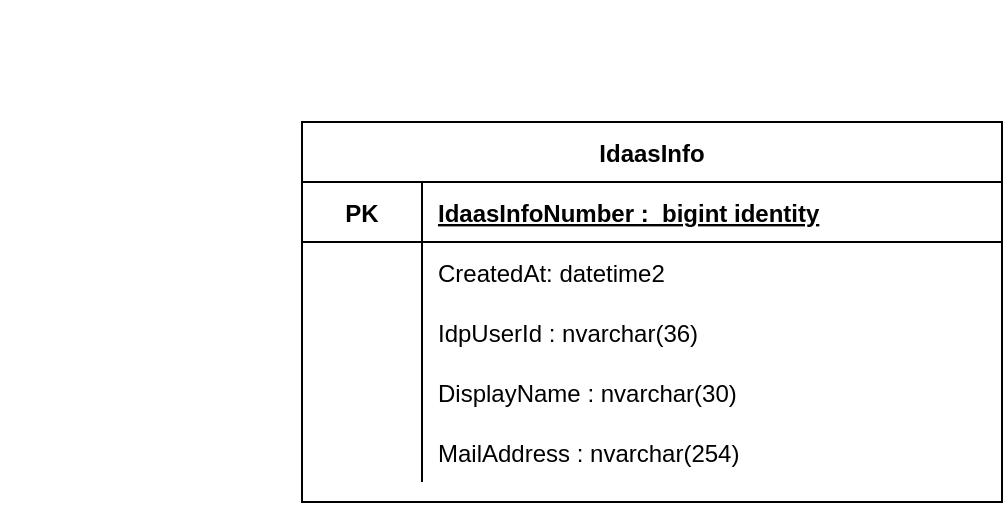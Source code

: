 <mxfile>
    <diagram id="SCbH397MwJGlyC9eApQS" name="User">
        <mxGraphModel dx="2014" dy="1124" grid="1" gridSize="10" guides="1" tooltips="1" connect="1" arrows="1" fold="1" page="1" pageScale="1" pageWidth="827" pageHeight="1169" math="0" shadow="0">
            <root>
                <mxCell id="v3K1J2y8Hd1SAW2tmU5Z-0"/>
                <mxCell id="v3K1J2y8Hd1SAW2tmU5Z-1" parent="v3K1J2y8Hd1SAW2tmU5Z-0"/>
                <mxCell id="7w1aO-BQXKVnliqDIGnX-0" value="" style="shape=partialRectangle;collapsible=0;dropTarget=0;pointerEvents=0;fillColor=none;top=0;left=0;bottom=0;right=0;points=[[0,0.5],[1,0.5]];portConstraint=eastwest;" parent="v3K1J2y8Hd1SAW2tmU5Z-1" vertex="1">
                    <mxGeometry x="40" y="90" width="290" height="30" as="geometry"/>
                </mxCell>
                <mxCell id="7w1aO-BQXKVnliqDIGnX-1" value="" style="shape=partialRectangle;connectable=0;fillColor=none;top=0;left=0;bottom=0;right=0;editable=1;overflow=hidden;" parent="7w1aO-BQXKVnliqDIGnX-0" vertex="1">
                    <mxGeometry width="27.188" height="30" as="geometry">
                        <mxRectangle width="30" height="30" as="alternateBounds"/>
                    </mxGeometry>
                </mxCell>
                <mxCell id="HOzZHjqst6Guyas4h-N3-0" value="IdaasInfo" style="shape=table;startSize=30;container=1;collapsible=1;childLayout=tableLayout;fixedRows=1;rowLines=0;fontStyle=1;align=center;resizeLast=1;" parent="v3K1J2y8Hd1SAW2tmU5Z-1" vertex="1">
                    <mxGeometry x="190" y="150" width="350" height="190" as="geometry"/>
                </mxCell>
                <mxCell id="HOzZHjqst6Guyas4h-N3-1" value="" style="shape=partialRectangle;collapsible=0;dropTarget=0;pointerEvents=0;fillColor=none;top=0;left=0;bottom=1;right=0;points=[[0,0.5],[1,0.5]];portConstraint=eastwest;" parent="HOzZHjqst6Guyas4h-N3-0" vertex="1">
                    <mxGeometry y="30" width="350" height="30" as="geometry"/>
                </mxCell>
                <mxCell id="HOzZHjqst6Guyas4h-N3-2" value="PK" style="shape=partialRectangle;connectable=0;fillColor=none;top=0;left=0;bottom=0;right=0;fontStyle=1;overflow=hidden;" parent="HOzZHjqst6Guyas4h-N3-1" vertex="1">
                    <mxGeometry width="60" height="30" as="geometry">
                        <mxRectangle width="60" height="30" as="alternateBounds"/>
                    </mxGeometry>
                </mxCell>
                <mxCell id="HOzZHjqst6Guyas4h-N3-3" value="IdaasInfoNumber :  bigint identity" style="shape=partialRectangle;connectable=0;fillColor=none;top=0;left=0;bottom=0;right=0;align=left;spacingLeft=6;fontStyle=5;overflow=hidden;" parent="HOzZHjqst6Guyas4h-N3-1" vertex="1">
                    <mxGeometry x="60" width="290" height="30" as="geometry">
                        <mxRectangle width="290" height="30" as="alternateBounds"/>
                    </mxGeometry>
                </mxCell>
                <mxCell id="HOzZHjqst6Guyas4h-N3-4" value="" style="shape=partialRectangle;collapsible=0;dropTarget=0;pointerEvents=0;fillColor=none;top=0;left=0;bottom=0;right=0;points=[[0,0.5],[1,0.5]];portConstraint=eastwest;" parent="HOzZHjqst6Guyas4h-N3-0" vertex="1">
                    <mxGeometry y="60" width="350" height="30" as="geometry"/>
                </mxCell>
                <mxCell id="HOzZHjqst6Guyas4h-N3-5" value="" style="shape=partialRectangle;connectable=0;fillColor=none;top=0;left=0;bottom=0;right=0;editable=1;overflow=hidden;" parent="HOzZHjqst6Guyas4h-N3-4" vertex="1">
                    <mxGeometry width="60" height="30" as="geometry">
                        <mxRectangle width="60" height="30" as="alternateBounds"/>
                    </mxGeometry>
                </mxCell>
                <mxCell id="HOzZHjqst6Guyas4h-N3-6" value="CreatedAt: datetime2" style="shape=partialRectangle;connectable=0;fillColor=none;top=0;left=0;bottom=0;right=0;align=left;spacingLeft=6;overflow=hidden;" parent="HOzZHjqst6Guyas4h-N3-4" vertex="1">
                    <mxGeometry x="60" width="290" height="30" as="geometry">
                        <mxRectangle width="290" height="30" as="alternateBounds"/>
                    </mxGeometry>
                </mxCell>
                <mxCell id="HOzZHjqst6Guyas4h-N3-19" value="" style="shape=partialRectangle;collapsible=0;dropTarget=0;pointerEvents=0;fillColor=none;top=0;left=0;bottom=0;right=0;points=[[0,0.5],[1,0.5]];portConstraint=eastwest;" parent="HOzZHjqst6Guyas4h-N3-0" vertex="1">
                    <mxGeometry y="90" width="350" height="30" as="geometry"/>
                </mxCell>
                <mxCell id="HOzZHjqst6Guyas4h-N3-20" value="" style="shape=partialRectangle;connectable=0;fillColor=none;top=0;left=0;bottom=0;right=0;editable=1;overflow=hidden;" parent="HOzZHjqst6Guyas4h-N3-19" vertex="1">
                    <mxGeometry width="60" height="30" as="geometry">
                        <mxRectangle width="60" height="30" as="alternateBounds"/>
                    </mxGeometry>
                </mxCell>
                <mxCell id="HOzZHjqst6Guyas4h-N3-21" value="IdpUserId : nvarchar(36)" style="shape=partialRectangle;connectable=0;fillColor=none;top=0;left=0;bottom=0;right=0;align=left;spacingLeft=6;overflow=hidden;" parent="HOzZHjqst6Guyas4h-N3-19" vertex="1">
                    <mxGeometry x="60" width="290" height="30" as="geometry">
                        <mxRectangle width="290" height="30" as="alternateBounds"/>
                    </mxGeometry>
                </mxCell>
                <mxCell id="qZFRBftmwyo2ywZdhfA2-8" value="" style="shape=partialRectangle;collapsible=0;dropTarget=0;pointerEvents=0;fillColor=none;top=0;left=0;bottom=0;right=0;points=[[0,0.5],[1,0.5]];portConstraint=eastwest;" parent="HOzZHjqst6Guyas4h-N3-0" vertex="1">
                    <mxGeometry y="120" width="350" height="30" as="geometry"/>
                </mxCell>
                <mxCell id="qZFRBftmwyo2ywZdhfA2-9" value="" style="shape=partialRectangle;connectable=0;fillColor=none;top=0;left=0;bottom=0;right=0;editable=1;overflow=hidden;" parent="qZFRBftmwyo2ywZdhfA2-8" vertex="1">
                    <mxGeometry width="60" height="30" as="geometry">
                        <mxRectangle width="60" height="30" as="alternateBounds"/>
                    </mxGeometry>
                </mxCell>
                <mxCell id="qZFRBftmwyo2ywZdhfA2-10" value="DisplayName : nvarchar(30)" style="shape=partialRectangle;connectable=0;fillColor=none;top=0;left=0;bottom=0;right=0;align=left;spacingLeft=6;overflow=hidden;fontStyle=0" parent="qZFRBftmwyo2ywZdhfA2-8" vertex="1">
                    <mxGeometry x="60" width="290" height="30" as="geometry">
                        <mxRectangle width="290" height="30" as="alternateBounds"/>
                    </mxGeometry>
                </mxCell>
                <mxCell id="HOzZHjqst6Guyas4h-N3-13" value="" style="shape=partialRectangle;collapsible=0;dropTarget=0;pointerEvents=0;fillColor=none;top=0;left=0;bottom=0;right=0;points=[[0,0.5],[1,0.5]];portConstraint=eastwest;" parent="HOzZHjqst6Guyas4h-N3-0" vertex="1">
                    <mxGeometry y="150" width="350" height="30" as="geometry"/>
                </mxCell>
                <mxCell id="HOzZHjqst6Guyas4h-N3-14" value="" style="shape=partialRectangle;connectable=0;fillColor=none;top=0;left=0;bottom=0;right=0;editable=1;overflow=hidden;" parent="HOzZHjqst6Guyas4h-N3-13" vertex="1">
                    <mxGeometry width="60" height="30" as="geometry">
                        <mxRectangle width="60" height="30" as="alternateBounds"/>
                    </mxGeometry>
                </mxCell>
                <mxCell id="HOzZHjqst6Guyas4h-N3-15" value="MailAddress : nvarchar(254)" style="shape=partialRectangle;connectable=0;fillColor=none;top=0;left=0;bottom=0;right=0;align=left;spacingLeft=6;overflow=hidden;" parent="HOzZHjqst6Guyas4h-N3-13" vertex="1">
                    <mxGeometry x="60" width="290" height="30" as="geometry">
                        <mxRectangle width="290" height="30" as="alternateBounds"/>
                    </mxGeometry>
                </mxCell>
            </root>
        </mxGraphModel>
    </diagram>
</mxfile>